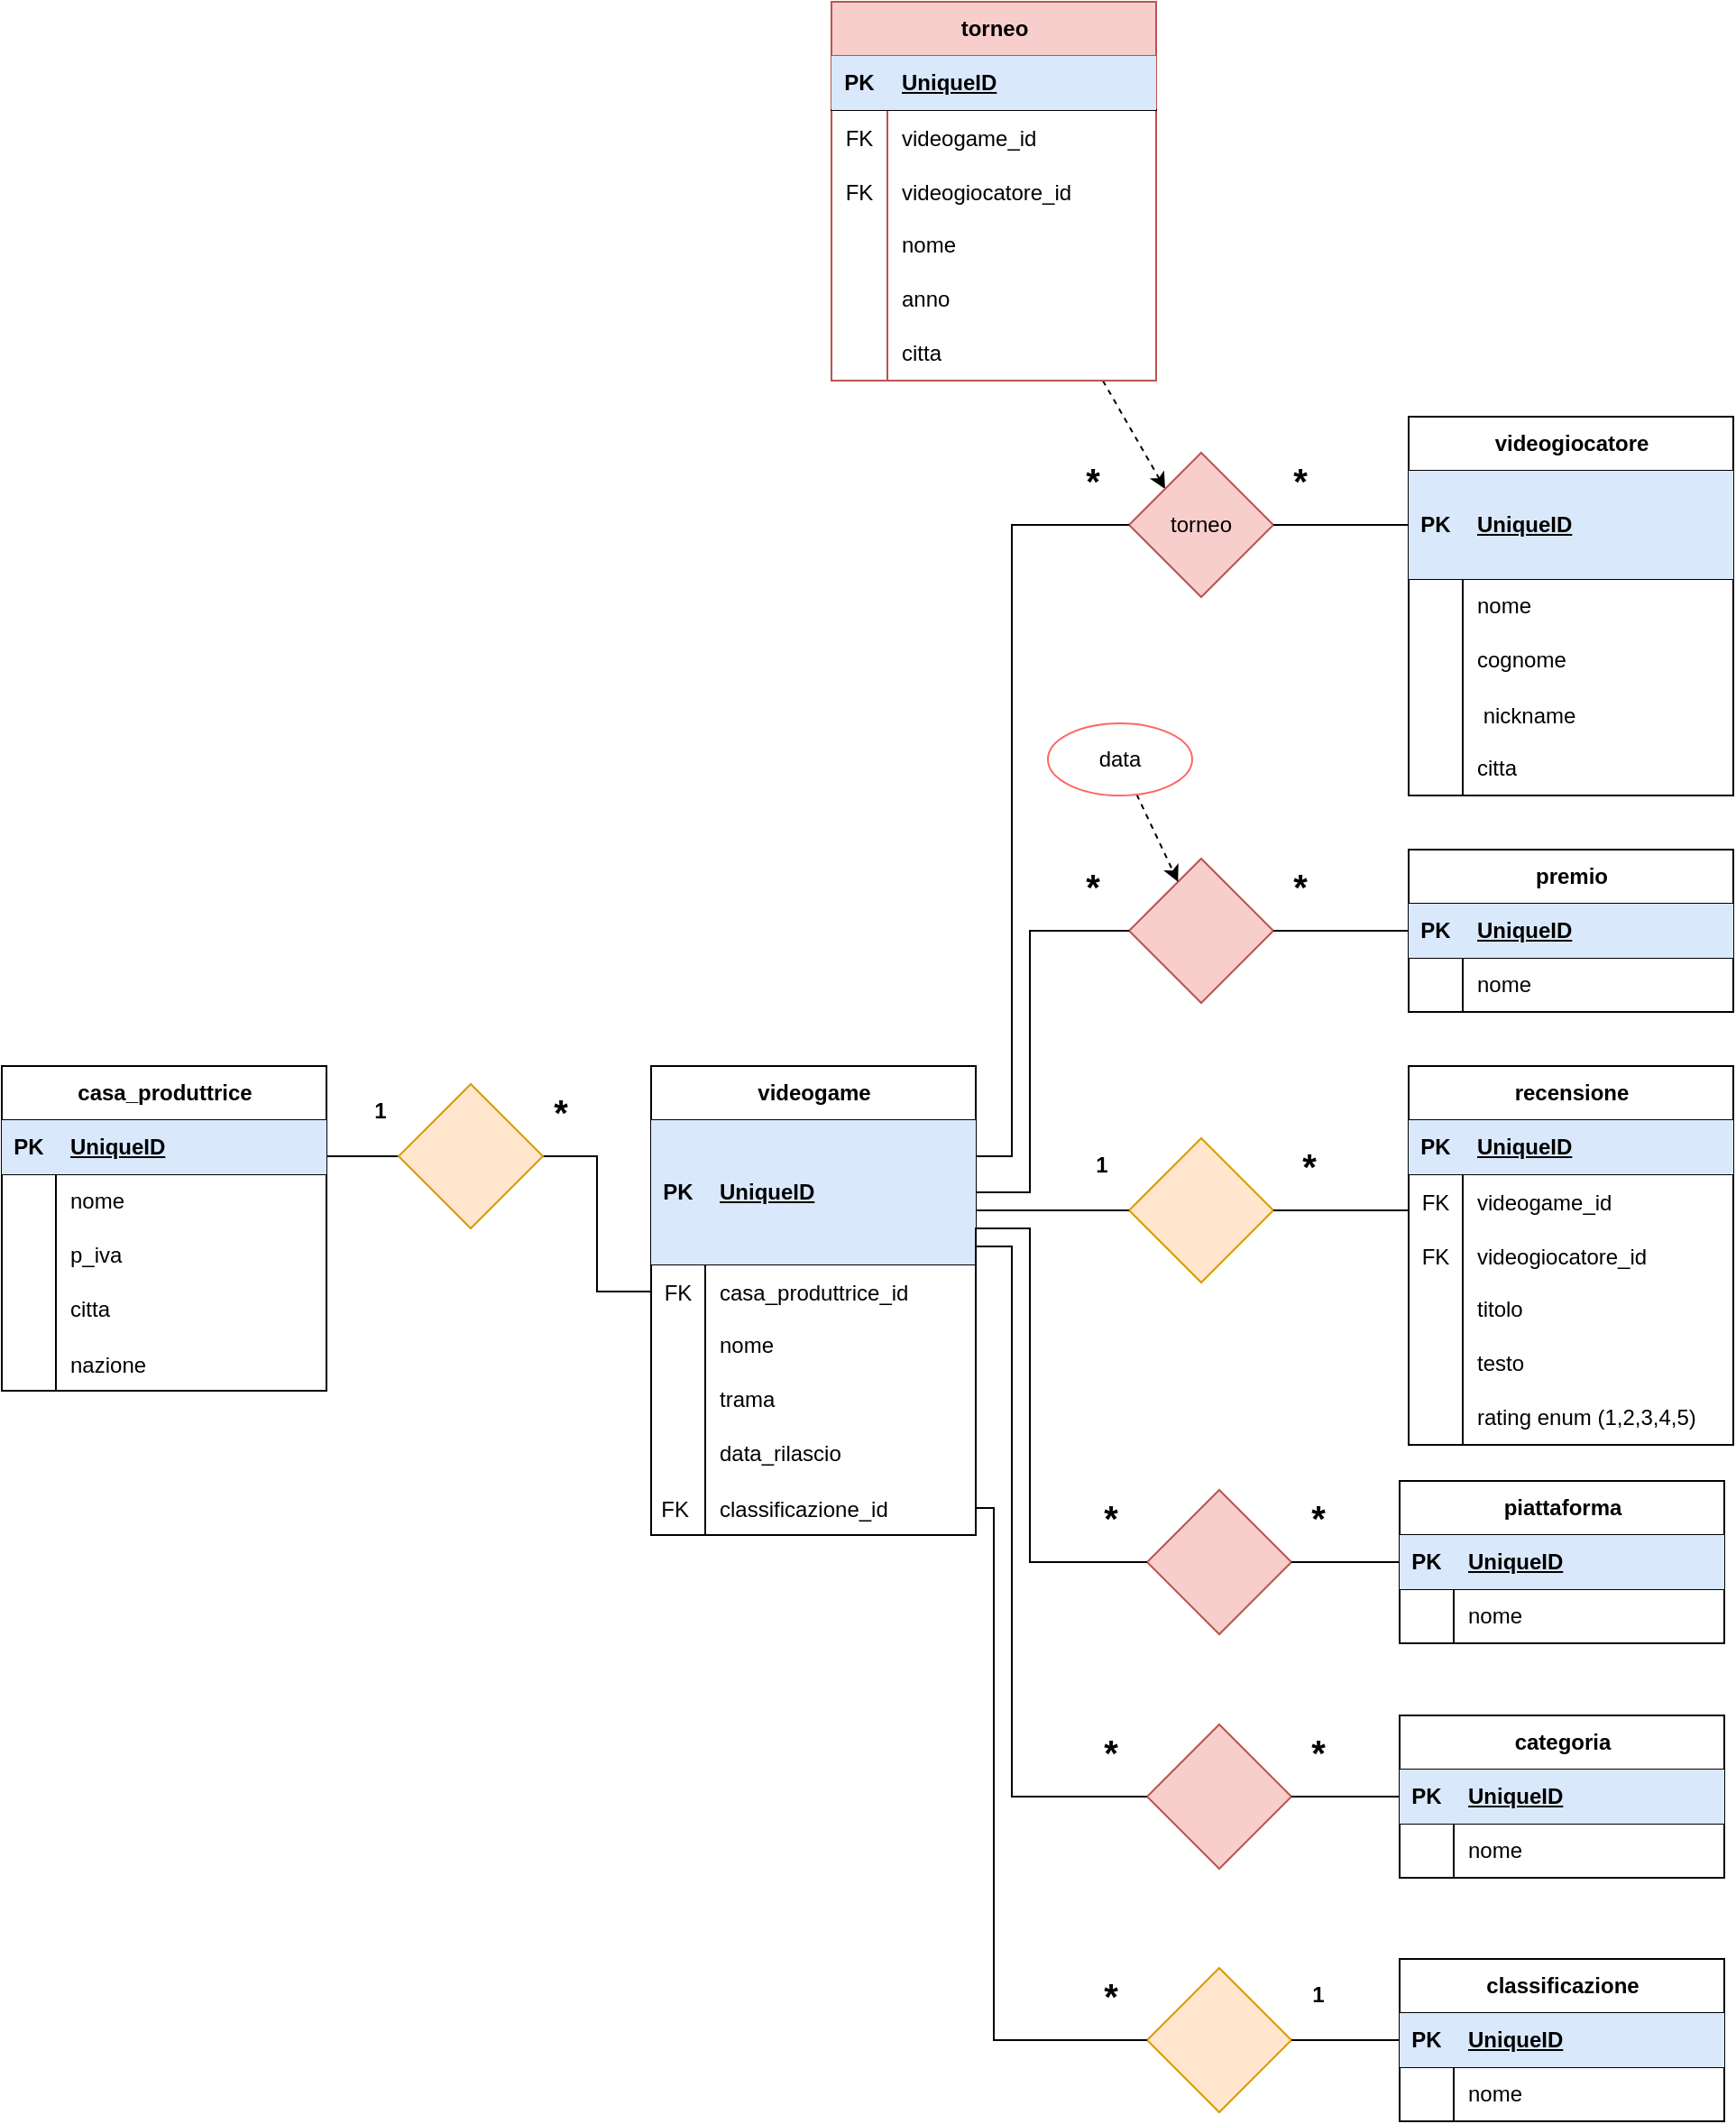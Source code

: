 <mxfile version="21.1.2" type="device">
  <diagram name="Pagina-1" id="aiSb93_kwM3MeFh42PIC">
    <mxGraphModel dx="2181" dy="1997" grid="1" gridSize="10" guides="1" tooltips="1" connect="1" arrows="1" fold="1" page="1" pageScale="1" pageWidth="827" pageHeight="1169" math="0" shadow="0">
      <root>
        <mxCell id="0" />
        <mxCell id="1" parent="0" />
        <mxCell id="s9Hij4yxhShY0hJmXUk5-1" value="videogame" style="shape=table;startSize=30;container=1;collapsible=1;childLayout=tableLayout;fixedRows=1;rowLines=0;fontStyle=1;align=center;resizeLast=1;html=1;" vertex="1" parent="1">
          <mxGeometry x="300" y="310" width="180" height="260" as="geometry" />
        </mxCell>
        <mxCell id="s9Hij4yxhShY0hJmXUk5-2" value="" style="shape=tableRow;horizontal=0;startSize=0;swimlaneHead=0;swimlaneBody=0;fillColor=none;collapsible=0;dropTarget=0;points=[[0,0.5],[1,0.5]];portConstraint=eastwest;top=0;left=0;right=0;bottom=1;" vertex="1" parent="s9Hij4yxhShY0hJmXUk5-1">
          <mxGeometry y="30" width="180" height="80" as="geometry" />
        </mxCell>
        <mxCell id="s9Hij4yxhShY0hJmXUk5-3" value="PK" style="shape=partialRectangle;connectable=0;fillColor=#dae8fc;top=0;left=0;bottom=0;right=0;fontStyle=1;overflow=hidden;whiteSpace=wrap;html=1;strokeColor=#6c8ebf;" vertex="1" parent="s9Hij4yxhShY0hJmXUk5-2">
          <mxGeometry width="30" height="80" as="geometry">
            <mxRectangle width="30" height="80" as="alternateBounds" />
          </mxGeometry>
        </mxCell>
        <mxCell id="s9Hij4yxhShY0hJmXUk5-4" value="UniqueID" style="shape=partialRectangle;connectable=0;fillColor=#dae8fc;top=0;left=0;bottom=0;right=0;align=left;spacingLeft=6;fontStyle=5;overflow=hidden;whiteSpace=wrap;html=1;strokeColor=#6c8ebf;" vertex="1" parent="s9Hij4yxhShY0hJmXUk5-2">
          <mxGeometry x="30" width="150" height="80" as="geometry">
            <mxRectangle width="150" height="80" as="alternateBounds" />
          </mxGeometry>
        </mxCell>
        <mxCell id="s9Hij4yxhShY0hJmXUk5-140" value="" style="shape=tableRow;horizontal=0;startSize=0;swimlaneHead=0;swimlaneBody=0;fillColor=none;collapsible=0;dropTarget=0;points=[[0,0.5],[1,0.5]];portConstraint=eastwest;top=0;left=0;right=0;bottom=0;" vertex="1" parent="s9Hij4yxhShY0hJmXUk5-1">
          <mxGeometry y="110" width="180" height="30" as="geometry" />
        </mxCell>
        <mxCell id="s9Hij4yxhShY0hJmXUk5-141" value="FK" style="shape=partialRectangle;connectable=0;fillColor=none;top=0;left=0;bottom=0;right=0;editable=1;overflow=hidden;" vertex="1" parent="s9Hij4yxhShY0hJmXUk5-140">
          <mxGeometry width="30" height="30" as="geometry">
            <mxRectangle width="30" height="30" as="alternateBounds" />
          </mxGeometry>
        </mxCell>
        <mxCell id="s9Hij4yxhShY0hJmXUk5-142" value="casa_produttrice_id" style="shape=partialRectangle;connectable=0;fillColor=none;top=0;left=0;bottom=0;right=0;align=left;spacingLeft=6;overflow=hidden;" vertex="1" parent="s9Hij4yxhShY0hJmXUk5-140">
          <mxGeometry x="30" width="150" height="30" as="geometry">
            <mxRectangle width="150" height="30" as="alternateBounds" />
          </mxGeometry>
        </mxCell>
        <mxCell id="s9Hij4yxhShY0hJmXUk5-5" value="" style="shape=tableRow;horizontal=0;startSize=0;swimlaneHead=0;swimlaneBody=0;fillColor=none;collapsible=0;dropTarget=0;points=[[0,0.5],[1,0.5]];portConstraint=eastwest;top=0;left=0;right=0;bottom=0;" vertex="1" parent="s9Hij4yxhShY0hJmXUk5-1">
          <mxGeometry y="140" width="180" height="30" as="geometry" />
        </mxCell>
        <mxCell id="s9Hij4yxhShY0hJmXUk5-6" value="" style="shape=partialRectangle;connectable=0;fillColor=none;top=0;left=0;bottom=0;right=0;editable=1;overflow=hidden;whiteSpace=wrap;html=1;" vertex="1" parent="s9Hij4yxhShY0hJmXUk5-5">
          <mxGeometry width="30" height="30" as="geometry">
            <mxRectangle width="30" height="30" as="alternateBounds" />
          </mxGeometry>
        </mxCell>
        <mxCell id="s9Hij4yxhShY0hJmXUk5-7" value="nome" style="shape=partialRectangle;connectable=0;fillColor=none;top=0;left=0;bottom=0;right=0;align=left;spacingLeft=6;overflow=hidden;whiteSpace=wrap;html=1;" vertex="1" parent="s9Hij4yxhShY0hJmXUk5-5">
          <mxGeometry x="30" width="150" height="30" as="geometry">
            <mxRectangle width="150" height="30" as="alternateBounds" />
          </mxGeometry>
        </mxCell>
        <mxCell id="s9Hij4yxhShY0hJmXUk5-8" value="" style="shape=tableRow;horizontal=0;startSize=0;swimlaneHead=0;swimlaneBody=0;fillColor=none;collapsible=0;dropTarget=0;points=[[0,0.5],[1,0.5]];portConstraint=eastwest;top=0;left=0;right=0;bottom=0;" vertex="1" parent="s9Hij4yxhShY0hJmXUk5-1">
          <mxGeometry y="170" width="180" height="30" as="geometry" />
        </mxCell>
        <mxCell id="s9Hij4yxhShY0hJmXUk5-9" value="" style="shape=partialRectangle;connectable=0;fillColor=none;top=0;left=0;bottom=0;right=0;editable=1;overflow=hidden;whiteSpace=wrap;html=1;" vertex="1" parent="s9Hij4yxhShY0hJmXUk5-8">
          <mxGeometry width="30" height="30" as="geometry">
            <mxRectangle width="30" height="30" as="alternateBounds" />
          </mxGeometry>
        </mxCell>
        <mxCell id="s9Hij4yxhShY0hJmXUk5-10" value="trama" style="shape=partialRectangle;connectable=0;fillColor=none;top=0;left=0;bottom=0;right=0;align=left;spacingLeft=6;overflow=hidden;whiteSpace=wrap;html=1;" vertex="1" parent="s9Hij4yxhShY0hJmXUk5-8">
          <mxGeometry x="30" width="150" height="30" as="geometry">
            <mxRectangle width="150" height="30" as="alternateBounds" />
          </mxGeometry>
        </mxCell>
        <mxCell id="s9Hij4yxhShY0hJmXUk5-11" value="" style="shape=tableRow;horizontal=0;startSize=0;swimlaneHead=0;swimlaneBody=0;fillColor=none;collapsible=0;dropTarget=0;points=[[0,0.5],[1,0.5]];portConstraint=eastwest;top=0;left=0;right=0;bottom=0;" vertex="1" parent="s9Hij4yxhShY0hJmXUk5-1">
          <mxGeometry y="200" width="180" height="30" as="geometry" />
        </mxCell>
        <mxCell id="s9Hij4yxhShY0hJmXUk5-12" value="" style="shape=partialRectangle;connectable=0;fillColor=none;top=0;left=0;bottom=0;right=0;editable=1;overflow=hidden;whiteSpace=wrap;html=1;" vertex="1" parent="s9Hij4yxhShY0hJmXUk5-11">
          <mxGeometry width="30" height="30" as="geometry">
            <mxRectangle width="30" height="30" as="alternateBounds" />
          </mxGeometry>
        </mxCell>
        <mxCell id="s9Hij4yxhShY0hJmXUk5-13" value="data_rilascio" style="shape=partialRectangle;connectable=0;fillColor=none;top=0;left=0;bottom=0;right=0;align=left;spacingLeft=6;overflow=hidden;whiteSpace=wrap;html=1;" vertex="1" parent="s9Hij4yxhShY0hJmXUk5-11">
          <mxGeometry x="30" width="150" height="30" as="geometry">
            <mxRectangle width="150" height="30" as="alternateBounds" />
          </mxGeometry>
        </mxCell>
        <mxCell id="s9Hij4yxhShY0hJmXUk5-180" value="" style="shape=tableRow;horizontal=0;startSize=0;swimlaneHead=0;swimlaneBody=0;fillColor=none;collapsible=0;dropTarget=0;points=[[0,0.5],[1,0.5]];portConstraint=eastwest;top=0;left=0;right=0;bottom=0;" vertex="1" parent="s9Hij4yxhShY0hJmXUk5-1">
          <mxGeometry y="230" width="180" height="30" as="geometry" />
        </mxCell>
        <mxCell id="s9Hij4yxhShY0hJmXUk5-181" value="FK " style="shape=partialRectangle;connectable=0;fillColor=none;top=0;left=0;bottom=0;right=0;editable=1;overflow=hidden;" vertex="1" parent="s9Hij4yxhShY0hJmXUk5-180">
          <mxGeometry width="30" height="30" as="geometry">
            <mxRectangle width="30" height="30" as="alternateBounds" />
          </mxGeometry>
        </mxCell>
        <mxCell id="s9Hij4yxhShY0hJmXUk5-182" value="classificazione_id" style="shape=partialRectangle;connectable=0;fillColor=none;top=0;left=0;bottom=0;right=0;align=left;spacingLeft=6;overflow=hidden;" vertex="1" parent="s9Hij4yxhShY0hJmXUk5-180">
          <mxGeometry x="30" width="150" height="30" as="geometry">
            <mxRectangle width="150" height="30" as="alternateBounds" />
          </mxGeometry>
        </mxCell>
        <mxCell id="s9Hij4yxhShY0hJmXUk5-17" value="casa_produttrice" style="shape=table;startSize=30;container=1;collapsible=1;childLayout=tableLayout;fixedRows=1;rowLines=0;fontStyle=1;align=center;resizeLast=1;html=1;" vertex="1" parent="1">
          <mxGeometry x="-60" y="310" width="180" height="180" as="geometry" />
        </mxCell>
        <mxCell id="s9Hij4yxhShY0hJmXUk5-18" value="" style="shape=tableRow;horizontal=0;startSize=0;swimlaneHead=0;swimlaneBody=0;fillColor=none;collapsible=0;dropTarget=0;points=[[0,0.5],[1,0.5]];portConstraint=eastwest;top=0;left=0;right=0;bottom=1;" vertex="1" parent="s9Hij4yxhShY0hJmXUk5-17">
          <mxGeometry y="30" width="180" height="30" as="geometry" />
        </mxCell>
        <mxCell id="s9Hij4yxhShY0hJmXUk5-19" value="PK" style="shape=partialRectangle;connectable=0;fillColor=#dae8fc;top=0;left=0;bottom=0;right=0;fontStyle=1;overflow=hidden;whiteSpace=wrap;html=1;strokeColor=#6c8ebf;" vertex="1" parent="s9Hij4yxhShY0hJmXUk5-18">
          <mxGeometry width="30" height="30" as="geometry">
            <mxRectangle width="30" height="30" as="alternateBounds" />
          </mxGeometry>
        </mxCell>
        <mxCell id="s9Hij4yxhShY0hJmXUk5-20" value="UniqueID" style="shape=partialRectangle;connectable=0;fillColor=#dae8fc;top=0;left=0;bottom=0;right=0;align=left;spacingLeft=6;fontStyle=5;overflow=hidden;whiteSpace=wrap;html=1;strokeColor=#6c8ebf;" vertex="1" parent="s9Hij4yxhShY0hJmXUk5-18">
          <mxGeometry x="30" width="150" height="30" as="geometry">
            <mxRectangle width="150" height="30" as="alternateBounds" />
          </mxGeometry>
        </mxCell>
        <mxCell id="s9Hij4yxhShY0hJmXUk5-21" value="" style="shape=tableRow;horizontal=0;startSize=0;swimlaneHead=0;swimlaneBody=0;fillColor=none;collapsible=0;dropTarget=0;points=[[0,0.5],[1,0.5]];portConstraint=eastwest;top=0;left=0;right=0;bottom=0;" vertex="1" parent="s9Hij4yxhShY0hJmXUk5-17">
          <mxGeometry y="60" width="180" height="30" as="geometry" />
        </mxCell>
        <mxCell id="s9Hij4yxhShY0hJmXUk5-22" value="" style="shape=partialRectangle;connectable=0;fillColor=none;top=0;left=0;bottom=0;right=0;editable=1;overflow=hidden;whiteSpace=wrap;html=1;" vertex="1" parent="s9Hij4yxhShY0hJmXUk5-21">
          <mxGeometry width="30" height="30" as="geometry">
            <mxRectangle width="30" height="30" as="alternateBounds" />
          </mxGeometry>
        </mxCell>
        <mxCell id="s9Hij4yxhShY0hJmXUk5-23" value="nome" style="shape=partialRectangle;connectable=0;fillColor=none;top=0;left=0;bottom=0;right=0;align=left;spacingLeft=6;overflow=hidden;whiteSpace=wrap;html=1;" vertex="1" parent="s9Hij4yxhShY0hJmXUk5-21">
          <mxGeometry x="30" width="150" height="30" as="geometry">
            <mxRectangle width="150" height="30" as="alternateBounds" />
          </mxGeometry>
        </mxCell>
        <mxCell id="s9Hij4yxhShY0hJmXUk5-24" value="" style="shape=tableRow;horizontal=0;startSize=0;swimlaneHead=0;swimlaneBody=0;fillColor=none;collapsible=0;dropTarget=0;points=[[0,0.5],[1,0.5]];portConstraint=eastwest;top=0;left=0;right=0;bottom=0;" vertex="1" parent="s9Hij4yxhShY0hJmXUk5-17">
          <mxGeometry y="90" width="180" height="30" as="geometry" />
        </mxCell>
        <mxCell id="s9Hij4yxhShY0hJmXUk5-25" value="" style="shape=partialRectangle;connectable=0;fillColor=none;top=0;left=0;bottom=0;right=0;editable=1;overflow=hidden;whiteSpace=wrap;html=1;" vertex="1" parent="s9Hij4yxhShY0hJmXUk5-24">
          <mxGeometry width="30" height="30" as="geometry">
            <mxRectangle width="30" height="30" as="alternateBounds" />
          </mxGeometry>
        </mxCell>
        <mxCell id="s9Hij4yxhShY0hJmXUk5-26" value="p_iva" style="shape=partialRectangle;connectable=0;fillColor=none;top=0;left=0;bottom=0;right=0;align=left;spacingLeft=6;overflow=hidden;whiteSpace=wrap;html=1;" vertex="1" parent="s9Hij4yxhShY0hJmXUk5-24">
          <mxGeometry x="30" width="150" height="30" as="geometry">
            <mxRectangle width="150" height="30" as="alternateBounds" />
          </mxGeometry>
        </mxCell>
        <mxCell id="s9Hij4yxhShY0hJmXUk5-27" value="" style="shape=tableRow;horizontal=0;startSize=0;swimlaneHead=0;swimlaneBody=0;fillColor=none;collapsible=0;dropTarget=0;points=[[0,0.5],[1,0.5]];portConstraint=eastwest;top=0;left=0;right=0;bottom=0;" vertex="1" parent="s9Hij4yxhShY0hJmXUk5-17">
          <mxGeometry y="120" width="180" height="30" as="geometry" />
        </mxCell>
        <mxCell id="s9Hij4yxhShY0hJmXUk5-28" value="" style="shape=partialRectangle;connectable=0;fillColor=none;top=0;left=0;bottom=0;right=0;editable=1;overflow=hidden;whiteSpace=wrap;html=1;" vertex="1" parent="s9Hij4yxhShY0hJmXUk5-27">
          <mxGeometry width="30" height="30" as="geometry">
            <mxRectangle width="30" height="30" as="alternateBounds" />
          </mxGeometry>
        </mxCell>
        <mxCell id="s9Hij4yxhShY0hJmXUk5-29" value="citta" style="shape=partialRectangle;connectable=0;fillColor=none;top=0;left=0;bottom=0;right=0;align=left;spacingLeft=6;overflow=hidden;whiteSpace=wrap;html=1;" vertex="1" parent="s9Hij4yxhShY0hJmXUk5-27">
          <mxGeometry x="30" width="150" height="30" as="geometry">
            <mxRectangle width="150" height="30" as="alternateBounds" />
          </mxGeometry>
        </mxCell>
        <mxCell id="s9Hij4yxhShY0hJmXUk5-30" value="" style="shape=tableRow;horizontal=0;startSize=0;swimlaneHead=0;swimlaneBody=0;fillColor=none;collapsible=0;dropTarget=0;points=[[0,0.5],[1,0.5]];portConstraint=eastwest;top=0;left=0;right=0;bottom=0;" vertex="1" parent="s9Hij4yxhShY0hJmXUk5-17">
          <mxGeometry y="150" width="180" height="30" as="geometry" />
        </mxCell>
        <mxCell id="s9Hij4yxhShY0hJmXUk5-31" value="" style="shape=partialRectangle;connectable=0;fillColor=none;top=0;left=0;bottom=0;right=0;editable=1;overflow=hidden;" vertex="1" parent="s9Hij4yxhShY0hJmXUk5-30">
          <mxGeometry width="30" height="30" as="geometry">
            <mxRectangle width="30" height="30" as="alternateBounds" />
          </mxGeometry>
        </mxCell>
        <mxCell id="s9Hij4yxhShY0hJmXUk5-32" value="nazione" style="shape=partialRectangle;connectable=0;fillColor=none;top=0;left=0;bottom=0;right=0;align=left;spacingLeft=6;overflow=hidden;" vertex="1" parent="s9Hij4yxhShY0hJmXUk5-30">
          <mxGeometry x="30" width="150" height="30" as="geometry">
            <mxRectangle width="150" height="30" as="alternateBounds" />
          </mxGeometry>
        </mxCell>
        <mxCell id="s9Hij4yxhShY0hJmXUk5-33" value="categoria" style="shape=table;startSize=30;container=1;collapsible=1;childLayout=tableLayout;fixedRows=1;rowLines=0;fontStyle=1;align=center;resizeLast=1;html=1;" vertex="1" parent="1">
          <mxGeometry x="715" y="670" width="180" height="90" as="geometry" />
        </mxCell>
        <mxCell id="s9Hij4yxhShY0hJmXUk5-34" value="" style="shape=tableRow;horizontal=0;startSize=0;swimlaneHead=0;swimlaneBody=0;fillColor=none;collapsible=0;dropTarget=0;points=[[0,0.5],[1,0.5]];portConstraint=eastwest;top=0;left=0;right=0;bottom=1;" vertex="1" parent="s9Hij4yxhShY0hJmXUk5-33">
          <mxGeometry y="30" width="180" height="30" as="geometry" />
        </mxCell>
        <mxCell id="s9Hij4yxhShY0hJmXUk5-35" value="PK" style="shape=partialRectangle;connectable=0;fillColor=#dae8fc;top=0;left=0;bottom=0;right=0;fontStyle=1;overflow=hidden;whiteSpace=wrap;html=1;strokeColor=#6c8ebf;" vertex="1" parent="s9Hij4yxhShY0hJmXUk5-34">
          <mxGeometry width="30" height="30" as="geometry">
            <mxRectangle width="30" height="30" as="alternateBounds" />
          </mxGeometry>
        </mxCell>
        <mxCell id="s9Hij4yxhShY0hJmXUk5-36" value="UniqueID" style="shape=partialRectangle;connectable=0;fillColor=#dae8fc;top=0;left=0;bottom=0;right=0;align=left;spacingLeft=6;fontStyle=5;overflow=hidden;whiteSpace=wrap;html=1;strokeColor=#6c8ebf;" vertex="1" parent="s9Hij4yxhShY0hJmXUk5-34">
          <mxGeometry x="30" width="150" height="30" as="geometry">
            <mxRectangle width="150" height="30" as="alternateBounds" />
          </mxGeometry>
        </mxCell>
        <mxCell id="s9Hij4yxhShY0hJmXUk5-37" value="" style="shape=tableRow;horizontal=0;startSize=0;swimlaneHead=0;swimlaneBody=0;fillColor=none;collapsible=0;dropTarget=0;points=[[0,0.5],[1,0.5]];portConstraint=eastwest;top=0;left=0;right=0;bottom=0;" vertex="1" parent="s9Hij4yxhShY0hJmXUk5-33">
          <mxGeometry y="60" width="180" height="30" as="geometry" />
        </mxCell>
        <mxCell id="s9Hij4yxhShY0hJmXUk5-38" value="" style="shape=partialRectangle;connectable=0;fillColor=none;top=0;left=0;bottom=0;right=0;editable=1;overflow=hidden;whiteSpace=wrap;html=1;" vertex="1" parent="s9Hij4yxhShY0hJmXUk5-37">
          <mxGeometry width="30" height="30" as="geometry">
            <mxRectangle width="30" height="30" as="alternateBounds" />
          </mxGeometry>
        </mxCell>
        <mxCell id="s9Hij4yxhShY0hJmXUk5-39" value="nome" style="shape=partialRectangle;connectable=0;fillColor=none;top=0;left=0;bottom=0;right=0;align=left;spacingLeft=6;overflow=hidden;whiteSpace=wrap;html=1;" vertex="1" parent="s9Hij4yxhShY0hJmXUk5-37">
          <mxGeometry x="30" width="150" height="30" as="geometry">
            <mxRectangle width="150" height="30" as="alternateBounds" />
          </mxGeometry>
        </mxCell>
        <mxCell id="s9Hij4yxhShY0hJmXUk5-49" value="piattaforma" style="shape=table;startSize=30;container=1;collapsible=1;childLayout=tableLayout;fixedRows=1;rowLines=0;fontStyle=1;align=center;resizeLast=1;html=1;" vertex="1" parent="1">
          <mxGeometry x="715" y="540" width="180" height="90" as="geometry" />
        </mxCell>
        <mxCell id="s9Hij4yxhShY0hJmXUk5-50" value="" style="shape=tableRow;horizontal=0;startSize=0;swimlaneHead=0;swimlaneBody=0;fillColor=none;collapsible=0;dropTarget=0;points=[[0,0.5],[1,0.5]];portConstraint=eastwest;top=0;left=0;right=0;bottom=1;" vertex="1" parent="s9Hij4yxhShY0hJmXUk5-49">
          <mxGeometry y="30" width="180" height="30" as="geometry" />
        </mxCell>
        <mxCell id="s9Hij4yxhShY0hJmXUk5-51" value="PK" style="shape=partialRectangle;connectable=0;fillColor=#dae8fc;top=0;left=0;bottom=0;right=0;fontStyle=1;overflow=hidden;whiteSpace=wrap;html=1;strokeColor=#6c8ebf;" vertex="1" parent="s9Hij4yxhShY0hJmXUk5-50">
          <mxGeometry width="30" height="30" as="geometry">
            <mxRectangle width="30" height="30" as="alternateBounds" />
          </mxGeometry>
        </mxCell>
        <mxCell id="s9Hij4yxhShY0hJmXUk5-52" value="UniqueID" style="shape=partialRectangle;connectable=0;fillColor=#dae8fc;top=0;left=0;bottom=0;right=0;align=left;spacingLeft=6;fontStyle=5;overflow=hidden;whiteSpace=wrap;html=1;strokeColor=#6c8ebf;" vertex="1" parent="s9Hij4yxhShY0hJmXUk5-50">
          <mxGeometry x="30" width="150" height="30" as="geometry">
            <mxRectangle width="150" height="30" as="alternateBounds" />
          </mxGeometry>
        </mxCell>
        <mxCell id="s9Hij4yxhShY0hJmXUk5-53" value="" style="shape=tableRow;horizontal=0;startSize=0;swimlaneHead=0;swimlaneBody=0;fillColor=none;collapsible=0;dropTarget=0;points=[[0,0.5],[1,0.5]];portConstraint=eastwest;top=0;left=0;right=0;bottom=0;" vertex="1" parent="s9Hij4yxhShY0hJmXUk5-49">
          <mxGeometry y="60" width="180" height="30" as="geometry" />
        </mxCell>
        <mxCell id="s9Hij4yxhShY0hJmXUk5-54" value="" style="shape=partialRectangle;connectable=0;fillColor=none;top=0;left=0;bottom=0;right=0;editable=1;overflow=hidden;whiteSpace=wrap;html=1;" vertex="1" parent="s9Hij4yxhShY0hJmXUk5-53">
          <mxGeometry width="30" height="30" as="geometry">
            <mxRectangle width="30" height="30" as="alternateBounds" />
          </mxGeometry>
        </mxCell>
        <mxCell id="s9Hij4yxhShY0hJmXUk5-55" value="nome" style="shape=partialRectangle;connectable=0;fillColor=none;top=0;left=0;bottom=0;right=0;align=left;spacingLeft=6;overflow=hidden;whiteSpace=wrap;html=1;" vertex="1" parent="s9Hij4yxhShY0hJmXUk5-53">
          <mxGeometry x="30" width="150" height="30" as="geometry">
            <mxRectangle width="150" height="30" as="alternateBounds" />
          </mxGeometry>
        </mxCell>
        <mxCell id="s9Hij4yxhShY0hJmXUk5-245" style="rounded=0;orthogonalLoop=1;jettySize=auto;html=1;entryX=0;entryY=0;entryDx=0;entryDy=0;dashed=1;" edge="1" parent="1" source="s9Hij4yxhShY0hJmXUk5-56" target="s9Hij4yxhShY0hJmXUk5-188">
          <mxGeometry relative="1" as="geometry" />
        </mxCell>
        <mxCell id="s9Hij4yxhShY0hJmXUk5-56" value="torneo" style="shape=table;startSize=30;container=1;collapsible=1;childLayout=tableLayout;fixedRows=1;rowLines=0;fontStyle=1;align=center;resizeLast=1;html=1;fillColor=#f8cecc;strokeColor=#b85450;" vertex="1" parent="1">
          <mxGeometry x="400" y="-280" width="180" height="210" as="geometry" />
        </mxCell>
        <mxCell id="s9Hij4yxhShY0hJmXUk5-57" value="" style="shape=tableRow;horizontal=0;startSize=0;swimlaneHead=0;swimlaneBody=0;fillColor=none;collapsible=0;dropTarget=0;points=[[0,0.5],[1,0.5]];portConstraint=eastwest;top=0;left=0;right=0;bottom=1;" vertex="1" parent="s9Hij4yxhShY0hJmXUk5-56">
          <mxGeometry y="30" width="180" height="30" as="geometry" />
        </mxCell>
        <mxCell id="s9Hij4yxhShY0hJmXUk5-58" value="PK" style="shape=partialRectangle;connectable=0;fillColor=#dae8fc;top=0;left=0;bottom=0;right=0;fontStyle=1;overflow=hidden;whiteSpace=wrap;html=1;strokeColor=#6c8ebf;" vertex="1" parent="s9Hij4yxhShY0hJmXUk5-57">
          <mxGeometry width="31" height="30" as="geometry">
            <mxRectangle width="31" height="30" as="alternateBounds" />
          </mxGeometry>
        </mxCell>
        <mxCell id="s9Hij4yxhShY0hJmXUk5-59" value="UniqueID" style="shape=partialRectangle;connectable=0;fillColor=#dae8fc;top=0;left=0;bottom=0;right=0;align=left;spacingLeft=6;fontStyle=5;overflow=hidden;whiteSpace=wrap;html=1;strokeColor=#6c8ebf;" vertex="1" parent="s9Hij4yxhShY0hJmXUk5-57">
          <mxGeometry x="31" width="149" height="30" as="geometry">
            <mxRectangle width="149" height="30" as="alternateBounds" />
          </mxGeometry>
        </mxCell>
        <mxCell id="s9Hij4yxhShY0hJmXUk5-193" value="" style="shape=tableRow;horizontal=0;startSize=0;swimlaneHead=0;swimlaneBody=0;fillColor=none;collapsible=0;dropTarget=0;points=[[0,0.5],[1,0.5]];portConstraint=eastwest;top=0;left=0;right=0;bottom=0;" vertex="1" parent="s9Hij4yxhShY0hJmXUk5-56">
          <mxGeometry y="60" width="180" height="30" as="geometry" />
        </mxCell>
        <mxCell id="s9Hij4yxhShY0hJmXUk5-194" value="FK" style="shape=partialRectangle;connectable=0;fillColor=none;top=0;left=0;bottom=0;right=0;editable=1;overflow=hidden;" vertex="1" parent="s9Hij4yxhShY0hJmXUk5-193">
          <mxGeometry width="31" height="30" as="geometry">
            <mxRectangle width="31" height="30" as="alternateBounds" />
          </mxGeometry>
        </mxCell>
        <mxCell id="s9Hij4yxhShY0hJmXUk5-195" value="videogame_id" style="shape=partialRectangle;connectable=0;fillColor=none;top=0;left=0;bottom=0;right=0;align=left;spacingLeft=6;overflow=hidden;" vertex="1" parent="s9Hij4yxhShY0hJmXUk5-193">
          <mxGeometry x="31" width="149" height="30" as="geometry">
            <mxRectangle width="149" height="30" as="alternateBounds" />
          </mxGeometry>
        </mxCell>
        <mxCell id="s9Hij4yxhShY0hJmXUk5-242" value="" style="shape=tableRow;horizontal=0;startSize=0;swimlaneHead=0;swimlaneBody=0;fillColor=none;collapsible=0;dropTarget=0;points=[[0,0.5],[1,0.5]];portConstraint=eastwest;top=0;left=0;right=0;bottom=0;" vertex="1" parent="s9Hij4yxhShY0hJmXUk5-56">
          <mxGeometry y="90" width="180" height="30" as="geometry" />
        </mxCell>
        <mxCell id="s9Hij4yxhShY0hJmXUk5-243" value="FK" style="shape=partialRectangle;connectable=0;fillColor=none;top=0;left=0;bottom=0;right=0;editable=1;overflow=hidden;" vertex="1" parent="s9Hij4yxhShY0hJmXUk5-242">
          <mxGeometry width="31" height="30" as="geometry">
            <mxRectangle width="31" height="30" as="alternateBounds" />
          </mxGeometry>
        </mxCell>
        <mxCell id="s9Hij4yxhShY0hJmXUk5-244" value="videogiocatore_id" style="shape=partialRectangle;connectable=0;fillColor=none;top=0;left=0;bottom=0;right=0;align=left;spacingLeft=6;overflow=hidden;" vertex="1" parent="s9Hij4yxhShY0hJmXUk5-242">
          <mxGeometry x="31" width="149" height="30" as="geometry">
            <mxRectangle width="149" height="30" as="alternateBounds" />
          </mxGeometry>
        </mxCell>
        <mxCell id="s9Hij4yxhShY0hJmXUk5-60" value="" style="shape=tableRow;horizontal=0;startSize=0;swimlaneHead=0;swimlaneBody=0;fillColor=none;collapsible=0;dropTarget=0;points=[[0,0.5],[1,0.5]];portConstraint=eastwest;top=0;left=0;right=0;bottom=0;" vertex="1" parent="s9Hij4yxhShY0hJmXUk5-56">
          <mxGeometry y="120" width="180" height="30" as="geometry" />
        </mxCell>
        <mxCell id="s9Hij4yxhShY0hJmXUk5-61" value="" style="shape=partialRectangle;connectable=0;fillColor=none;top=0;left=0;bottom=0;right=0;editable=1;overflow=hidden;whiteSpace=wrap;html=1;" vertex="1" parent="s9Hij4yxhShY0hJmXUk5-60">
          <mxGeometry width="31" height="30" as="geometry">
            <mxRectangle width="31" height="30" as="alternateBounds" />
          </mxGeometry>
        </mxCell>
        <mxCell id="s9Hij4yxhShY0hJmXUk5-62" value="nome" style="shape=partialRectangle;connectable=0;fillColor=none;top=0;left=0;bottom=0;right=0;align=left;spacingLeft=6;overflow=hidden;whiteSpace=wrap;html=1;" vertex="1" parent="s9Hij4yxhShY0hJmXUk5-60">
          <mxGeometry x="31" width="149" height="30" as="geometry">
            <mxRectangle width="149" height="30" as="alternateBounds" />
          </mxGeometry>
        </mxCell>
        <mxCell id="s9Hij4yxhShY0hJmXUk5-63" value="" style="shape=tableRow;horizontal=0;startSize=0;swimlaneHead=0;swimlaneBody=0;fillColor=none;collapsible=0;dropTarget=0;points=[[0,0.5],[1,0.5]];portConstraint=eastwest;top=0;left=0;right=0;bottom=0;" vertex="1" parent="s9Hij4yxhShY0hJmXUk5-56">
          <mxGeometry y="150" width="180" height="30" as="geometry" />
        </mxCell>
        <mxCell id="s9Hij4yxhShY0hJmXUk5-64" value="" style="shape=partialRectangle;connectable=0;fillColor=none;top=0;left=0;bottom=0;right=0;editable=1;overflow=hidden;whiteSpace=wrap;html=1;" vertex="1" parent="s9Hij4yxhShY0hJmXUk5-63">
          <mxGeometry width="31" height="30" as="geometry">
            <mxRectangle width="31" height="30" as="alternateBounds" />
          </mxGeometry>
        </mxCell>
        <mxCell id="s9Hij4yxhShY0hJmXUk5-65" value="anno" style="shape=partialRectangle;connectable=0;fillColor=none;top=0;left=0;bottom=0;right=0;align=left;spacingLeft=6;overflow=hidden;whiteSpace=wrap;html=1;" vertex="1" parent="s9Hij4yxhShY0hJmXUk5-63">
          <mxGeometry x="31" width="149" height="30" as="geometry">
            <mxRectangle width="149" height="30" as="alternateBounds" />
          </mxGeometry>
        </mxCell>
        <mxCell id="s9Hij4yxhShY0hJmXUk5-66" value="" style="shape=tableRow;horizontal=0;startSize=0;swimlaneHead=0;swimlaneBody=0;fillColor=none;collapsible=0;dropTarget=0;points=[[0,0.5],[1,0.5]];portConstraint=eastwest;top=0;left=0;right=0;bottom=0;" vertex="1" parent="s9Hij4yxhShY0hJmXUk5-56">
          <mxGeometry y="180" width="180" height="30" as="geometry" />
        </mxCell>
        <mxCell id="s9Hij4yxhShY0hJmXUk5-67" value="" style="shape=partialRectangle;connectable=0;fillColor=none;top=0;left=0;bottom=0;right=0;editable=1;overflow=hidden;whiteSpace=wrap;html=1;" vertex="1" parent="s9Hij4yxhShY0hJmXUk5-66">
          <mxGeometry width="31" height="30" as="geometry">
            <mxRectangle width="31" height="30" as="alternateBounds" />
          </mxGeometry>
        </mxCell>
        <mxCell id="s9Hij4yxhShY0hJmXUk5-68" value="citta" style="shape=partialRectangle;connectable=0;fillColor=none;top=0;left=0;bottom=0;right=0;align=left;spacingLeft=6;overflow=hidden;whiteSpace=wrap;html=1;" vertex="1" parent="s9Hij4yxhShY0hJmXUk5-66">
          <mxGeometry x="31" width="149" height="30" as="geometry">
            <mxRectangle width="149" height="30" as="alternateBounds" />
          </mxGeometry>
        </mxCell>
        <mxCell id="s9Hij4yxhShY0hJmXUk5-72" value="videogiocatore" style="shape=table;startSize=30;container=1;collapsible=1;childLayout=tableLayout;fixedRows=1;rowLines=0;fontStyle=1;align=center;resizeLast=1;html=1;" vertex="1" parent="1">
          <mxGeometry x="720" y="-50" width="180" height="210" as="geometry" />
        </mxCell>
        <mxCell id="s9Hij4yxhShY0hJmXUk5-73" value="" style="shape=tableRow;horizontal=0;startSize=0;swimlaneHead=0;swimlaneBody=0;fillColor=none;collapsible=0;dropTarget=0;points=[[0,0.5],[1,0.5]];portConstraint=eastwest;top=0;left=0;right=0;bottom=1;" vertex="1" parent="s9Hij4yxhShY0hJmXUk5-72">
          <mxGeometry y="30" width="180" height="60" as="geometry" />
        </mxCell>
        <mxCell id="s9Hij4yxhShY0hJmXUk5-74" value="PK" style="shape=partialRectangle;connectable=0;fillColor=#dae8fc;top=0;left=0;bottom=0;right=0;fontStyle=1;overflow=hidden;whiteSpace=wrap;html=1;strokeColor=#6c8ebf;" vertex="1" parent="s9Hij4yxhShY0hJmXUk5-73">
          <mxGeometry width="30" height="60" as="geometry">
            <mxRectangle width="30" height="60" as="alternateBounds" />
          </mxGeometry>
        </mxCell>
        <mxCell id="s9Hij4yxhShY0hJmXUk5-75" value="UniqueID" style="shape=partialRectangle;connectable=0;fillColor=#dae8fc;top=0;left=0;bottom=0;right=0;align=left;spacingLeft=6;fontStyle=5;overflow=hidden;whiteSpace=wrap;html=1;strokeColor=#6c8ebf;" vertex="1" parent="s9Hij4yxhShY0hJmXUk5-73">
          <mxGeometry x="30" width="150" height="60" as="geometry">
            <mxRectangle width="150" height="60" as="alternateBounds" />
          </mxGeometry>
        </mxCell>
        <mxCell id="s9Hij4yxhShY0hJmXUk5-76" value="" style="shape=tableRow;horizontal=0;startSize=0;swimlaneHead=0;swimlaneBody=0;fillColor=none;collapsible=0;dropTarget=0;points=[[0,0.5],[1,0.5]];portConstraint=eastwest;top=0;left=0;right=0;bottom=0;" vertex="1" parent="s9Hij4yxhShY0hJmXUk5-72">
          <mxGeometry y="90" width="180" height="30" as="geometry" />
        </mxCell>
        <mxCell id="s9Hij4yxhShY0hJmXUk5-77" value="" style="shape=partialRectangle;connectable=0;fillColor=none;top=0;left=0;bottom=0;right=0;editable=1;overflow=hidden;whiteSpace=wrap;html=1;" vertex="1" parent="s9Hij4yxhShY0hJmXUk5-76">
          <mxGeometry width="30" height="30" as="geometry">
            <mxRectangle width="30" height="30" as="alternateBounds" />
          </mxGeometry>
        </mxCell>
        <mxCell id="s9Hij4yxhShY0hJmXUk5-78" value="nome" style="shape=partialRectangle;connectable=0;fillColor=none;top=0;left=0;bottom=0;right=0;align=left;spacingLeft=6;overflow=hidden;whiteSpace=wrap;html=1;" vertex="1" parent="s9Hij4yxhShY0hJmXUk5-76">
          <mxGeometry x="30" width="150" height="30" as="geometry">
            <mxRectangle width="150" height="30" as="alternateBounds" />
          </mxGeometry>
        </mxCell>
        <mxCell id="s9Hij4yxhShY0hJmXUk5-79" value="" style="shape=tableRow;horizontal=0;startSize=0;swimlaneHead=0;swimlaneBody=0;fillColor=none;collapsible=0;dropTarget=0;points=[[0,0.5],[1,0.5]];portConstraint=eastwest;top=0;left=0;right=0;bottom=0;" vertex="1" parent="s9Hij4yxhShY0hJmXUk5-72">
          <mxGeometry y="120" width="180" height="30" as="geometry" />
        </mxCell>
        <mxCell id="s9Hij4yxhShY0hJmXUk5-80" value="" style="shape=partialRectangle;connectable=0;fillColor=none;top=0;left=0;bottom=0;right=0;editable=1;overflow=hidden;whiteSpace=wrap;html=1;" vertex="1" parent="s9Hij4yxhShY0hJmXUk5-79">
          <mxGeometry width="30" height="30" as="geometry">
            <mxRectangle width="30" height="30" as="alternateBounds" />
          </mxGeometry>
        </mxCell>
        <mxCell id="s9Hij4yxhShY0hJmXUk5-81" value="cognome" style="shape=partialRectangle;connectable=0;fillColor=none;top=0;left=0;bottom=0;right=0;align=left;spacingLeft=6;overflow=hidden;whiteSpace=wrap;html=1;" vertex="1" parent="s9Hij4yxhShY0hJmXUk5-79">
          <mxGeometry x="30" width="150" height="30" as="geometry">
            <mxRectangle width="150" height="30" as="alternateBounds" />
          </mxGeometry>
        </mxCell>
        <mxCell id="s9Hij4yxhShY0hJmXUk5-85" value="" style="shape=tableRow;horizontal=0;startSize=0;swimlaneHead=0;swimlaneBody=0;fillColor=none;collapsible=0;dropTarget=0;points=[[0,0.5],[1,0.5]];portConstraint=eastwest;top=0;left=0;right=0;bottom=0;" vertex="1" parent="s9Hij4yxhShY0hJmXUk5-72">
          <mxGeometry y="150" width="180" height="30" as="geometry" />
        </mxCell>
        <mxCell id="s9Hij4yxhShY0hJmXUk5-86" value="" style="shape=partialRectangle;connectable=0;fillColor=none;top=0;left=0;bottom=0;right=0;editable=1;overflow=hidden;" vertex="1" parent="s9Hij4yxhShY0hJmXUk5-85">
          <mxGeometry width="30" height="30" as="geometry">
            <mxRectangle width="30" height="30" as="alternateBounds" />
          </mxGeometry>
        </mxCell>
        <mxCell id="s9Hij4yxhShY0hJmXUk5-87" value=" nickname" style="shape=partialRectangle;connectable=0;fillColor=none;top=0;left=0;bottom=0;right=0;align=left;spacingLeft=6;overflow=hidden;" vertex="1" parent="s9Hij4yxhShY0hJmXUk5-85">
          <mxGeometry x="30" width="150" height="30" as="geometry">
            <mxRectangle width="150" height="30" as="alternateBounds" />
          </mxGeometry>
        </mxCell>
        <mxCell id="s9Hij4yxhShY0hJmXUk5-82" value="" style="shape=tableRow;horizontal=0;startSize=0;swimlaneHead=0;swimlaneBody=0;fillColor=none;collapsible=0;dropTarget=0;points=[[0,0.5],[1,0.5]];portConstraint=eastwest;top=0;left=0;right=0;bottom=0;" vertex="1" parent="s9Hij4yxhShY0hJmXUk5-72">
          <mxGeometry y="180" width="180" height="30" as="geometry" />
        </mxCell>
        <mxCell id="s9Hij4yxhShY0hJmXUk5-83" value="" style="shape=partialRectangle;connectable=0;fillColor=none;top=0;left=0;bottom=0;right=0;editable=1;overflow=hidden;whiteSpace=wrap;html=1;" vertex="1" parent="s9Hij4yxhShY0hJmXUk5-82">
          <mxGeometry width="30" height="30" as="geometry">
            <mxRectangle width="30" height="30" as="alternateBounds" />
          </mxGeometry>
        </mxCell>
        <mxCell id="s9Hij4yxhShY0hJmXUk5-84" value="citta" style="shape=partialRectangle;connectable=0;fillColor=none;top=0;left=0;bottom=0;right=0;align=left;spacingLeft=6;overflow=hidden;whiteSpace=wrap;html=1;" vertex="1" parent="s9Hij4yxhShY0hJmXUk5-82">
          <mxGeometry x="30" width="150" height="30" as="geometry">
            <mxRectangle width="150" height="30" as="alternateBounds" />
          </mxGeometry>
        </mxCell>
        <mxCell id="s9Hij4yxhShY0hJmXUk5-101" value="recensione" style="shape=table;startSize=30;container=1;collapsible=1;childLayout=tableLayout;fixedRows=1;rowLines=0;fontStyle=1;align=center;resizeLast=1;html=1;" vertex="1" parent="1">
          <mxGeometry x="720" y="310" width="180" height="210" as="geometry" />
        </mxCell>
        <mxCell id="s9Hij4yxhShY0hJmXUk5-102" value="" style="shape=tableRow;horizontal=0;startSize=0;swimlaneHead=0;swimlaneBody=0;fillColor=none;collapsible=0;dropTarget=0;points=[[0,0.5],[1,0.5]];portConstraint=eastwest;top=0;left=0;right=0;bottom=1;" vertex="1" parent="s9Hij4yxhShY0hJmXUk5-101">
          <mxGeometry y="30" width="180" height="30" as="geometry" />
        </mxCell>
        <mxCell id="s9Hij4yxhShY0hJmXUk5-103" value="PK" style="shape=partialRectangle;connectable=0;fillColor=#dae8fc;top=0;left=0;bottom=0;right=0;fontStyle=1;overflow=hidden;whiteSpace=wrap;html=1;strokeColor=#6c8ebf;" vertex="1" parent="s9Hij4yxhShY0hJmXUk5-102">
          <mxGeometry width="30" height="30" as="geometry">
            <mxRectangle width="30" height="30" as="alternateBounds" />
          </mxGeometry>
        </mxCell>
        <mxCell id="s9Hij4yxhShY0hJmXUk5-104" value="UniqueID" style="shape=partialRectangle;connectable=0;fillColor=#dae8fc;top=0;left=0;bottom=0;right=0;align=left;spacingLeft=6;fontStyle=5;overflow=hidden;whiteSpace=wrap;html=1;strokeColor=#6c8ebf;" vertex="1" parent="s9Hij4yxhShY0hJmXUk5-102">
          <mxGeometry x="30" width="150" height="30" as="geometry">
            <mxRectangle width="150" height="30" as="alternateBounds" />
          </mxGeometry>
        </mxCell>
        <mxCell id="s9Hij4yxhShY0hJmXUk5-203" value="" style="shape=tableRow;horizontal=0;startSize=0;swimlaneHead=0;swimlaneBody=0;fillColor=none;collapsible=0;dropTarget=0;points=[[0,0.5],[1,0.5]];portConstraint=eastwest;top=0;left=0;right=0;bottom=0;" vertex="1" parent="s9Hij4yxhShY0hJmXUk5-101">
          <mxGeometry y="60" width="180" height="30" as="geometry" />
        </mxCell>
        <mxCell id="s9Hij4yxhShY0hJmXUk5-204" value="FK" style="shape=partialRectangle;connectable=0;fillColor=none;top=0;left=0;bottom=0;right=0;editable=1;overflow=hidden;" vertex="1" parent="s9Hij4yxhShY0hJmXUk5-203">
          <mxGeometry width="30" height="30" as="geometry">
            <mxRectangle width="30" height="30" as="alternateBounds" />
          </mxGeometry>
        </mxCell>
        <mxCell id="s9Hij4yxhShY0hJmXUk5-205" value="videogame_id" style="shape=partialRectangle;connectable=0;fillColor=none;top=0;left=0;bottom=0;right=0;align=left;spacingLeft=6;overflow=hidden;" vertex="1" parent="s9Hij4yxhShY0hJmXUk5-203">
          <mxGeometry x="30" width="150" height="30" as="geometry">
            <mxRectangle width="150" height="30" as="alternateBounds" />
          </mxGeometry>
        </mxCell>
        <mxCell id="s9Hij4yxhShY0hJmXUk5-206" value="" style="shape=tableRow;horizontal=0;startSize=0;swimlaneHead=0;swimlaneBody=0;fillColor=none;collapsible=0;dropTarget=0;points=[[0,0.5],[1,0.5]];portConstraint=eastwest;top=0;left=0;right=0;bottom=0;" vertex="1" parent="s9Hij4yxhShY0hJmXUk5-101">
          <mxGeometry y="90" width="180" height="30" as="geometry" />
        </mxCell>
        <mxCell id="s9Hij4yxhShY0hJmXUk5-207" value="FK" style="shape=partialRectangle;connectable=0;fillColor=none;top=0;left=0;bottom=0;right=0;editable=1;overflow=hidden;" vertex="1" parent="s9Hij4yxhShY0hJmXUk5-206">
          <mxGeometry width="30" height="30" as="geometry">
            <mxRectangle width="30" height="30" as="alternateBounds" />
          </mxGeometry>
        </mxCell>
        <mxCell id="s9Hij4yxhShY0hJmXUk5-208" value="videogiocatore_id" style="shape=partialRectangle;connectable=0;fillColor=none;top=0;left=0;bottom=0;right=0;align=left;spacingLeft=6;overflow=hidden;" vertex="1" parent="s9Hij4yxhShY0hJmXUk5-206">
          <mxGeometry x="30" width="150" height="30" as="geometry">
            <mxRectangle width="150" height="30" as="alternateBounds" />
          </mxGeometry>
        </mxCell>
        <mxCell id="s9Hij4yxhShY0hJmXUk5-105" value="" style="shape=tableRow;horizontal=0;startSize=0;swimlaneHead=0;swimlaneBody=0;fillColor=none;collapsible=0;dropTarget=0;points=[[0,0.5],[1,0.5]];portConstraint=eastwest;top=0;left=0;right=0;bottom=0;" vertex="1" parent="s9Hij4yxhShY0hJmXUk5-101">
          <mxGeometry y="120" width="180" height="30" as="geometry" />
        </mxCell>
        <mxCell id="s9Hij4yxhShY0hJmXUk5-106" value="" style="shape=partialRectangle;connectable=0;fillColor=none;top=0;left=0;bottom=0;right=0;editable=1;overflow=hidden;whiteSpace=wrap;html=1;" vertex="1" parent="s9Hij4yxhShY0hJmXUk5-105">
          <mxGeometry width="30" height="30" as="geometry">
            <mxRectangle width="30" height="30" as="alternateBounds" />
          </mxGeometry>
        </mxCell>
        <mxCell id="s9Hij4yxhShY0hJmXUk5-107" value="titolo" style="shape=partialRectangle;connectable=0;fillColor=none;top=0;left=0;bottom=0;right=0;align=left;spacingLeft=6;overflow=hidden;whiteSpace=wrap;html=1;" vertex="1" parent="s9Hij4yxhShY0hJmXUk5-105">
          <mxGeometry x="30" width="150" height="30" as="geometry">
            <mxRectangle width="150" height="30" as="alternateBounds" />
          </mxGeometry>
        </mxCell>
        <mxCell id="s9Hij4yxhShY0hJmXUk5-108" value="" style="shape=tableRow;horizontal=0;startSize=0;swimlaneHead=0;swimlaneBody=0;fillColor=none;collapsible=0;dropTarget=0;points=[[0,0.5],[1,0.5]];portConstraint=eastwest;top=0;left=0;right=0;bottom=0;" vertex="1" parent="s9Hij4yxhShY0hJmXUk5-101">
          <mxGeometry y="150" width="180" height="30" as="geometry" />
        </mxCell>
        <mxCell id="s9Hij4yxhShY0hJmXUk5-109" value="" style="shape=partialRectangle;connectable=0;fillColor=none;top=0;left=0;bottom=0;right=0;editable=1;overflow=hidden;whiteSpace=wrap;html=1;" vertex="1" parent="s9Hij4yxhShY0hJmXUk5-108">
          <mxGeometry width="30" height="30" as="geometry">
            <mxRectangle width="30" height="30" as="alternateBounds" />
          </mxGeometry>
        </mxCell>
        <mxCell id="s9Hij4yxhShY0hJmXUk5-110" value="testo" style="shape=partialRectangle;connectable=0;fillColor=none;top=0;left=0;bottom=0;right=0;align=left;spacingLeft=6;overflow=hidden;whiteSpace=wrap;html=1;" vertex="1" parent="s9Hij4yxhShY0hJmXUk5-108">
          <mxGeometry x="30" width="150" height="30" as="geometry">
            <mxRectangle width="150" height="30" as="alternateBounds" />
          </mxGeometry>
        </mxCell>
        <mxCell id="s9Hij4yxhShY0hJmXUk5-111" value="" style="shape=tableRow;horizontal=0;startSize=0;swimlaneHead=0;swimlaneBody=0;fillColor=none;collapsible=0;dropTarget=0;points=[[0,0.5],[1,0.5]];portConstraint=eastwest;top=0;left=0;right=0;bottom=0;" vertex="1" parent="s9Hij4yxhShY0hJmXUk5-101">
          <mxGeometry y="180" width="180" height="30" as="geometry" />
        </mxCell>
        <mxCell id="s9Hij4yxhShY0hJmXUk5-112" value="" style="shape=partialRectangle;connectable=0;fillColor=none;top=0;left=0;bottom=0;right=0;editable=1;overflow=hidden;whiteSpace=wrap;html=1;" vertex="1" parent="s9Hij4yxhShY0hJmXUk5-111">
          <mxGeometry width="30" height="30" as="geometry">
            <mxRectangle width="30" height="30" as="alternateBounds" />
          </mxGeometry>
        </mxCell>
        <mxCell id="s9Hij4yxhShY0hJmXUk5-113" value="rating enum (1,2,3,4,5)" style="shape=partialRectangle;connectable=0;fillColor=none;top=0;left=0;bottom=0;right=0;align=left;spacingLeft=6;overflow=hidden;whiteSpace=wrap;html=1;" vertex="1" parent="s9Hij4yxhShY0hJmXUk5-111">
          <mxGeometry x="30" width="150" height="30" as="geometry">
            <mxRectangle width="150" height="30" as="alternateBounds" />
          </mxGeometry>
        </mxCell>
        <mxCell id="s9Hij4yxhShY0hJmXUk5-114" value="premio" style="shape=table;startSize=30;container=1;collapsible=1;childLayout=tableLayout;fixedRows=1;rowLines=0;fontStyle=1;align=center;resizeLast=1;html=1;" vertex="1" parent="1">
          <mxGeometry x="720" y="190" width="180" height="90" as="geometry" />
        </mxCell>
        <mxCell id="s9Hij4yxhShY0hJmXUk5-115" value="" style="shape=tableRow;horizontal=0;startSize=0;swimlaneHead=0;swimlaneBody=0;fillColor=none;collapsible=0;dropTarget=0;points=[[0,0.5],[1,0.5]];portConstraint=eastwest;top=0;left=0;right=0;bottom=1;" vertex="1" parent="s9Hij4yxhShY0hJmXUk5-114">
          <mxGeometry y="30" width="180" height="30" as="geometry" />
        </mxCell>
        <mxCell id="s9Hij4yxhShY0hJmXUk5-116" value="PK" style="shape=partialRectangle;connectable=0;fillColor=#dae8fc;top=0;left=0;bottom=0;right=0;fontStyle=1;overflow=hidden;whiteSpace=wrap;html=1;strokeColor=#6c8ebf;" vertex="1" parent="s9Hij4yxhShY0hJmXUk5-115">
          <mxGeometry width="30" height="30" as="geometry">
            <mxRectangle width="30" height="30" as="alternateBounds" />
          </mxGeometry>
        </mxCell>
        <mxCell id="s9Hij4yxhShY0hJmXUk5-117" value="UniqueID" style="shape=partialRectangle;connectable=0;fillColor=#dae8fc;top=0;left=0;bottom=0;right=0;align=left;spacingLeft=6;fontStyle=5;overflow=hidden;whiteSpace=wrap;html=1;strokeColor=#6c8ebf;" vertex="1" parent="s9Hij4yxhShY0hJmXUk5-115">
          <mxGeometry x="30" width="150" height="30" as="geometry">
            <mxRectangle width="150" height="30" as="alternateBounds" />
          </mxGeometry>
        </mxCell>
        <mxCell id="s9Hij4yxhShY0hJmXUk5-118" value="" style="shape=tableRow;horizontal=0;startSize=0;swimlaneHead=0;swimlaneBody=0;fillColor=none;collapsible=0;dropTarget=0;points=[[0,0.5],[1,0.5]];portConstraint=eastwest;top=0;left=0;right=0;bottom=0;" vertex="1" parent="s9Hij4yxhShY0hJmXUk5-114">
          <mxGeometry y="60" width="180" height="30" as="geometry" />
        </mxCell>
        <mxCell id="s9Hij4yxhShY0hJmXUk5-119" value="" style="shape=partialRectangle;connectable=0;fillColor=none;top=0;left=0;bottom=0;right=0;editable=1;overflow=hidden;whiteSpace=wrap;html=1;" vertex="1" parent="s9Hij4yxhShY0hJmXUk5-118">
          <mxGeometry width="30" height="30" as="geometry">
            <mxRectangle width="30" height="30" as="alternateBounds" />
          </mxGeometry>
        </mxCell>
        <mxCell id="s9Hij4yxhShY0hJmXUk5-120" value="nome" style="shape=partialRectangle;connectable=0;fillColor=none;top=0;left=0;bottom=0;right=0;align=left;spacingLeft=6;overflow=hidden;whiteSpace=wrap;html=1;" vertex="1" parent="s9Hij4yxhShY0hJmXUk5-118">
          <mxGeometry x="30" width="150" height="30" as="geometry">
            <mxRectangle width="150" height="30" as="alternateBounds" />
          </mxGeometry>
        </mxCell>
        <mxCell id="s9Hij4yxhShY0hJmXUk5-127" style="edgeStyle=orthogonalEdgeStyle;rounded=0;orthogonalLoop=1;jettySize=auto;html=1;endArrow=none;endFill=0;exitX=1;exitY=0.667;exitDx=0;exitDy=0;exitPerimeter=0;" edge="1" parent="1" source="s9Hij4yxhShY0hJmXUk5-18" target="s9Hij4yxhShY0hJmXUk5-128">
          <mxGeometry relative="1" as="geometry" />
        </mxCell>
        <mxCell id="s9Hij4yxhShY0hJmXUk5-129" style="edgeStyle=orthogonalEdgeStyle;rounded=0;orthogonalLoop=1;jettySize=auto;html=1;endArrow=none;endFill=0;exitX=1;exitY=0.5;exitDx=0;exitDy=0;entryX=0;entryY=0.5;entryDx=0;entryDy=0;" edge="1" parent="1" source="s9Hij4yxhShY0hJmXUk5-128">
          <mxGeometry relative="1" as="geometry">
            <mxPoint x="300" y="435" as="targetPoint" />
            <Array as="points">
              <mxPoint x="270" y="360" />
              <mxPoint x="270" y="435" />
            </Array>
          </mxGeometry>
        </mxCell>
        <mxCell id="s9Hij4yxhShY0hJmXUk5-132" value="" style="group" vertex="1" connectable="0" parent="1">
          <mxGeometry x="120" y="320" width="160" height="80" as="geometry" />
        </mxCell>
        <mxCell id="s9Hij4yxhShY0hJmXUk5-128" value="" style="rhombus;whiteSpace=wrap;html=1;fillColor=#ffe6cc;strokeColor=#d79b00;" vertex="1" parent="s9Hij4yxhShY0hJmXUk5-132">
          <mxGeometry x="40" width="80" height="80" as="geometry" />
        </mxCell>
        <mxCell id="s9Hij4yxhShY0hJmXUk5-130" value="&lt;font style=&quot;font-size: 20px;&quot;&gt;&lt;b&gt;*&lt;/b&gt;&lt;/font&gt;" style="text;html=1;strokeColor=none;fillColor=none;align=center;verticalAlign=middle;whiteSpace=wrap;rounded=0;" vertex="1" parent="s9Hij4yxhShY0hJmXUk5-132">
          <mxGeometry x="100" width="60" height="30" as="geometry" />
        </mxCell>
        <mxCell id="s9Hij4yxhShY0hJmXUk5-131" value="&lt;font size=&quot;1&quot; style=&quot;&quot;&gt;&lt;b style=&quot;font-size: 12px;&quot;&gt;1&lt;/b&gt;&lt;/font&gt;" style="text;html=1;strokeColor=none;fillColor=none;align=center;verticalAlign=middle;whiteSpace=wrap;rounded=0;" vertex="1" parent="s9Hij4yxhShY0hJmXUk5-132">
          <mxGeometry width="60" height="30" as="geometry" />
        </mxCell>
        <mxCell id="s9Hij4yxhShY0hJmXUk5-154" value="" style="group" vertex="1" connectable="0" parent="1">
          <mxGeometry x="530" y="545" width="170" height="80" as="geometry" />
        </mxCell>
        <mxCell id="s9Hij4yxhShY0hJmXUk5-151" value="" style="rhombus;whiteSpace=wrap;html=1;fillColor=#f8cecc;strokeColor=#b85450;" vertex="1" parent="s9Hij4yxhShY0hJmXUk5-154">
          <mxGeometry x="45" width="80" height="80" as="geometry" />
        </mxCell>
        <mxCell id="s9Hij4yxhShY0hJmXUk5-152" value="&lt;font style=&quot;font-size: 20px;&quot;&gt;&lt;b&gt;*&lt;/b&gt;&lt;/font&gt;" style="text;html=1;strokeColor=none;fillColor=none;align=center;verticalAlign=middle;whiteSpace=wrap;rounded=0;" vertex="1" parent="s9Hij4yxhShY0hJmXUk5-154">
          <mxGeometry x="-5" width="60" height="30" as="geometry" />
        </mxCell>
        <mxCell id="s9Hij4yxhShY0hJmXUk5-165" value="&lt;font style=&quot;font-size: 20px;&quot;&gt;&lt;b&gt;*&lt;/b&gt;&lt;/font&gt;" style="text;html=1;strokeColor=none;fillColor=none;align=center;verticalAlign=middle;whiteSpace=wrap;rounded=0;" vertex="1" parent="s9Hij4yxhShY0hJmXUk5-154">
          <mxGeometry x="110" width="60" height="30" as="geometry" />
        </mxCell>
        <mxCell id="s9Hij4yxhShY0hJmXUk5-155" value="" style="group" vertex="1" connectable="0" parent="1">
          <mxGeometry x="530" y="675" width="170" height="80" as="geometry" />
        </mxCell>
        <mxCell id="s9Hij4yxhShY0hJmXUk5-156" value="" style="rhombus;whiteSpace=wrap;html=1;fillColor=#f8cecc;strokeColor=#b85450;" vertex="1" parent="s9Hij4yxhShY0hJmXUk5-155">
          <mxGeometry x="45" width="80" height="80" as="geometry" />
        </mxCell>
        <mxCell id="s9Hij4yxhShY0hJmXUk5-157" value="&lt;font style=&quot;font-size: 20px;&quot;&gt;&lt;b&gt;*&lt;/b&gt;&lt;/font&gt;" style="text;html=1;strokeColor=none;fillColor=none;align=center;verticalAlign=middle;whiteSpace=wrap;rounded=0;" vertex="1" parent="s9Hij4yxhShY0hJmXUk5-155">
          <mxGeometry x="-5" width="60" height="30" as="geometry" />
        </mxCell>
        <mxCell id="s9Hij4yxhShY0hJmXUk5-166" value="&lt;font style=&quot;font-size: 20px;&quot;&gt;&lt;b&gt;*&lt;/b&gt;&lt;/font&gt;" style="text;html=1;strokeColor=none;fillColor=none;align=center;verticalAlign=middle;whiteSpace=wrap;rounded=0;" vertex="1" parent="s9Hij4yxhShY0hJmXUk5-155">
          <mxGeometry x="110" width="60" height="30" as="geometry" />
        </mxCell>
        <mxCell id="s9Hij4yxhShY0hJmXUk5-160" style="edgeStyle=orthogonalEdgeStyle;rounded=0;orthogonalLoop=1;jettySize=auto;html=1;endArrow=none;endFill=0;" edge="1" parent="1" source="s9Hij4yxhShY0hJmXUk5-156" target="s9Hij4yxhShY0hJmXUk5-34">
          <mxGeometry relative="1" as="geometry" />
        </mxCell>
        <mxCell id="s9Hij4yxhShY0hJmXUk5-161" value="" style="group" vertex="1" connectable="0" parent="1">
          <mxGeometry x="530" y="810" width="170" height="80" as="geometry" />
        </mxCell>
        <mxCell id="s9Hij4yxhShY0hJmXUk5-162" value="" style="rhombus;whiteSpace=wrap;html=1;fillColor=#ffe6cc;strokeColor=#d79b00;" vertex="1" parent="s9Hij4yxhShY0hJmXUk5-161">
          <mxGeometry x="45" width="80" height="80" as="geometry" />
        </mxCell>
        <mxCell id="s9Hij4yxhShY0hJmXUk5-163" value="&lt;font style=&quot;font-size: 20px;&quot;&gt;&lt;b&gt;*&lt;/b&gt;&lt;/font&gt;" style="text;html=1;strokeColor=none;fillColor=none;align=center;verticalAlign=middle;whiteSpace=wrap;rounded=0;" vertex="1" parent="s9Hij4yxhShY0hJmXUk5-161">
          <mxGeometry x="-5" width="60" height="30" as="geometry" />
        </mxCell>
        <mxCell id="s9Hij4yxhShY0hJmXUk5-179" value="&lt;font size=&quot;1&quot; style=&quot;&quot;&gt;&lt;b style=&quot;font-size: 12px;&quot;&gt;1&lt;/b&gt;&lt;/font&gt;" style="text;html=1;strokeColor=none;fillColor=none;align=center;verticalAlign=middle;whiteSpace=wrap;rounded=0;" vertex="1" parent="s9Hij4yxhShY0hJmXUk5-161">
          <mxGeometry x="110" width="60" height="30" as="geometry" />
        </mxCell>
        <mxCell id="s9Hij4yxhShY0hJmXUk5-168" value="classificazione" style="shape=table;startSize=30;container=1;collapsible=1;childLayout=tableLayout;fixedRows=1;rowLines=0;fontStyle=1;align=center;resizeLast=1;html=1;" vertex="1" parent="1">
          <mxGeometry x="715" y="805" width="180" height="90" as="geometry" />
        </mxCell>
        <mxCell id="s9Hij4yxhShY0hJmXUk5-169" value="" style="shape=tableRow;horizontal=0;startSize=0;swimlaneHead=0;swimlaneBody=0;fillColor=none;collapsible=0;dropTarget=0;points=[[0,0.5],[1,0.5]];portConstraint=eastwest;top=0;left=0;right=0;bottom=1;" vertex="1" parent="s9Hij4yxhShY0hJmXUk5-168">
          <mxGeometry y="30" width="180" height="30" as="geometry" />
        </mxCell>
        <mxCell id="s9Hij4yxhShY0hJmXUk5-170" value="PK" style="shape=partialRectangle;connectable=0;fillColor=#dae8fc;top=0;left=0;bottom=0;right=0;fontStyle=1;overflow=hidden;whiteSpace=wrap;html=1;strokeColor=#6c8ebf;" vertex="1" parent="s9Hij4yxhShY0hJmXUk5-169">
          <mxGeometry width="30" height="30" as="geometry">
            <mxRectangle width="30" height="30" as="alternateBounds" />
          </mxGeometry>
        </mxCell>
        <mxCell id="s9Hij4yxhShY0hJmXUk5-171" value="UniqueID" style="shape=partialRectangle;connectable=0;fillColor=#dae8fc;top=0;left=0;bottom=0;right=0;align=left;spacingLeft=6;fontStyle=5;overflow=hidden;whiteSpace=wrap;html=1;strokeColor=#6c8ebf;" vertex="1" parent="s9Hij4yxhShY0hJmXUk5-169">
          <mxGeometry x="30" width="150" height="30" as="geometry">
            <mxRectangle width="150" height="30" as="alternateBounds" />
          </mxGeometry>
        </mxCell>
        <mxCell id="s9Hij4yxhShY0hJmXUk5-172" value="" style="shape=tableRow;horizontal=0;startSize=0;swimlaneHead=0;swimlaneBody=0;fillColor=none;collapsible=0;dropTarget=0;points=[[0,0.5],[1,0.5]];portConstraint=eastwest;top=0;left=0;right=0;bottom=0;" vertex="1" parent="s9Hij4yxhShY0hJmXUk5-168">
          <mxGeometry y="60" width="180" height="30" as="geometry" />
        </mxCell>
        <mxCell id="s9Hij4yxhShY0hJmXUk5-173" value="" style="shape=partialRectangle;connectable=0;fillColor=none;top=0;left=0;bottom=0;right=0;editable=1;overflow=hidden;whiteSpace=wrap;html=1;" vertex="1" parent="s9Hij4yxhShY0hJmXUk5-172">
          <mxGeometry width="30" height="30" as="geometry">
            <mxRectangle width="30" height="30" as="alternateBounds" />
          </mxGeometry>
        </mxCell>
        <mxCell id="s9Hij4yxhShY0hJmXUk5-174" value="nome" style="shape=partialRectangle;connectable=0;fillColor=none;top=0;left=0;bottom=0;right=0;align=left;spacingLeft=6;overflow=hidden;whiteSpace=wrap;html=1;" vertex="1" parent="s9Hij4yxhShY0hJmXUk5-172">
          <mxGeometry x="30" width="150" height="30" as="geometry">
            <mxRectangle width="150" height="30" as="alternateBounds" />
          </mxGeometry>
        </mxCell>
        <mxCell id="s9Hij4yxhShY0hJmXUk5-176" style="edgeStyle=orthogonalEdgeStyle;rounded=0;orthogonalLoop=1;jettySize=auto;html=1;endArrow=none;endFill=0;" edge="1" parent="1" source="s9Hij4yxhShY0hJmXUk5-162" target="s9Hij4yxhShY0hJmXUk5-169">
          <mxGeometry relative="1" as="geometry" />
        </mxCell>
        <mxCell id="s9Hij4yxhShY0hJmXUk5-183" style="edgeStyle=orthogonalEdgeStyle;rounded=0;orthogonalLoop=1;jettySize=auto;html=1;entryX=0;entryY=0.5;entryDx=0;entryDy=0;endArrow=none;endFill=0;" edge="1" parent="1" source="s9Hij4yxhShY0hJmXUk5-180" target="s9Hij4yxhShY0hJmXUk5-162">
          <mxGeometry relative="1" as="geometry">
            <Array as="points">
              <mxPoint x="490" y="555" />
              <mxPoint x="490" y="850" />
            </Array>
          </mxGeometry>
        </mxCell>
        <mxCell id="s9Hij4yxhShY0hJmXUk5-184" style="edgeStyle=orthogonalEdgeStyle;rounded=0;orthogonalLoop=1;jettySize=auto;html=1;endArrow=none;endFill=0;" edge="1" parent="1" target="s9Hij4yxhShY0hJmXUk5-151">
          <mxGeometry relative="1" as="geometry">
            <mxPoint x="480" y="535.0" as="sourcePoint" />
            <Array as="points">
              <mxPoint x="480" y="400" />
              <mxPoint x="510" y="400" />
              <mxPoint x="510" y="585" />
            </Array>
          </mxGeometry>
        </mxCell>
        <mxCell id="s9Hij4yxhShY0hJmXUk5-185" style="edgeStyle=orthogonalEdgeStyle;rounded=0;orthogonalLoop=1;jettySize=auto;html=1;startArrow=none;startFill=0;endArrow=none;endFill=0;" edge="1" parent="1" source="s9Hij4yxhShY0hJmXUk5-151" target="s9Hij4yxhShY0hJmXUk5-50">
          <mxGeometry relative="1" as="geometry" />
        </mxCell>
        <mxCell id="s9Hij4yxhShY0hJmXUk5-186" style="edgeStyle=orthogonalEdgeStyle;rounded=0;orthogonalLoop=1;jettySize=auto;html=1;endArrow=none;endFill=0;" edge="1" parent="1" source="s9Hij4yxhShY0hJmXUk5-156" target="s9Hij4yxhShY0hJmXUk5-2">
          <mxGeometry relative="1" as="geometry">
            <Array as="points">
              <mxPoint x="500" y="715" />
              <mxPoint x="500" y="410" />
            </Array>
          </mxGeometry>
        </mxCell>
        <mxCell id="s9Hij4yxhShY0hJmXUk5-187" value="" style="group" vertex="1" connectable="0" parent="1">
          <mxGeometry x="520" y="-30" width="170" height="80" as="geometry" />
        </mxCell>
        <mxCell id="s9Hij4yxhShY0hJmXUk5-188" value="torneo" style="rhombus;whiteSpace=wrap;html=1;fillColor=#f8cecc;strokeColor=#b85450;" vertex="1" parent="s9Hij4yxhShY0hJmXUk5-187">
          <mxGeometry x="45" width="80" height="80" as="geometry" />
        </mxCell>
        <mxCell id="s9Hij4yxhShY0hJmXUk5-189" value="&lt;font style=&quot;font-size: 20px;&quot;&gt;&lt;b&gt;*&lt;/b&gt;&lt;/font&gt;" style="text;html=1;strokeColor=none;fillColor=none;align=center;verticalAlign=middle;whiteSpace=wrap;rounded=0;" vertex="1" parent="s9Hij4yxhShY0hJmXUk5-187">
          <mxGeometry x="-5" width="60" height="30" as="geometry" />
        </mxCell>
        <mxCell id="s9Hij4yxhShY0hJmXUk5-190" value="&lt;font style=&quot;font-size: 20px;&quot;&gt;&lt;b&gt;*&lt;/b&gt;&lt;/font&gt;" style="text;html=1;strokeColor=none;fillColor=none;align=center;verticalAlign=middle;whiteSpace=wrap;rounded=0;" vertex="1" parent="s9Hij4yxhShY0hJmXUk5-187">
          <mxGeometry x="110" width="60" height="30" as="geometry" />
        </mxCell>
        <mxCell id="s9Hij4yxhShY0hJmXUk5-220" value="" style="group" vertex="1" connectable="0" parent="1">
          <mxGeometry x="520" y="350" width="185" height="80" as="geometry" />
        </mxCell>
        <mxCell id="s9Hij4yxhShY0hJmXUk5-221" value="" style="rhombus;whiteSpace=wrap;html=1;fillColor=#ffe6cc;strokeColor=#d79b00;" vertex="1" parent="s9Hij4yxhShY0hJmXUk5-220">
          <mxGeometry x="45" width="80" height="80" as="geometry" />
        </mxCell>
        <mxCell id="s9Hij4yxhShY0hJmXUk5-224" value="&lt;b style=&quot;border-color: var(--border-color);&quot;&gt;1&lt;/b&gt;" style="text;html=1;strokeColor=none;fillColor=none;align=center;verticalAlign=middle;whiteSpace=wrap;rounded=0;" vertex="1" parent="s9Hij4yxhShY0hJmXUk5-220">
          <mxGeometry width="60" height="30" as="geometry" />
        </mxCell>
        <mxCell id="s9Hij4yxhShY0hJmXUk5-225" value="&lt;font style=&quot;font-size: 20px;&quot;&gt;&lt;b&gt;*&lt;/b&gt;&lt;/font&gt;" style="text;html=1;strokeColor=none;fillColor=none;align=center;verticalAlign=middle;whiteSpace=wrap;rounded=0;" vertex="1" parent="s9Hij4yxhShY0hJmXUk5-220">
          <mxGeometry x="115" width="60" height="30" as="geometry" />
        </mxCell>
        <mxCell id="s9Hij4yxhShY0hJmXUk5-226" value="" style="group" vertex="1" connectable="0" parent="1">
          <mxGeometry x="520" y="195" width="170" height="80" as="geometry" />
        </mxCell>
        <mxCell id="s9Hij4yxhShY0hJmXUk5-227" value="" style="rhombus;whiteSpace=wrap;html=1;fillColor=#f8cecc;strokeColor=#b85450;" vertex="1" parent="s9Hij4yxhShY0hJmXUk5-226">
          <mxGeometry x="45" width="80" height="80" as="geometry" />
        </mxCell>
        <mxCell id="s9Hij4yxhShY0hJmXUk5-228" value="&lt;font style=&quot;font-size: 20px;&quot;&gt;&lt;b&gt;*&lt;/b&gt;&lt;/font&gt;" style="text;html=1;strokeColor=none;fillColor=none;align=center;verticalAlign=middle;whiteSpace=wrap;rounded=0;" vertex="1" parent="s9Hij4yxhShY0hJmXUk5-226">
          <mxGeometry x="-5" width="60" height="30" as="geometry" />
        </mxCell>
        <mxCell id="s9Hij4yxhShY0hJmXUk5-229" value="&lt;font style=&quot;font-size: 20px;&quot;&gt;&lt;b&gt;*&lt;/b&gt;&lt;/font&gt;" style="text;html=1;strokeColor=none;fillColor=none;align=center;verticalAlign=middle;whiteSpace=wrap;rounded=0;" vertex="1" parent="s9Hij4yxhShY0hJmXUk5-226">
          <mxGeometry x="110" width="60" height="30" as="geometry" />
        </mxCell>
        <mxCell id="s9Hij4yxhShY0hJmXUk5-230" style="edgeStyle=orthogonalEdgeStyle;rounded=0;orthogonalLoop=1;jettySize=auto;html=1;endArrow=none;endFill=0;" edge="1" parent="1" source="s9Hij4yxhShY0hJmXUk5-115" target="s9Hij4yxhShY0hJmXUk5-227">
          <mxGeometry relative="1" as="geometry" />
        </mxCell>
        <mxCell id="s9Hij4yxhShY0hJmXUk5-231" style="edgeStyle=orthogonalEdgeStyle;rounded=0;orthogonalLoop=1;jettySize=auto;html=1;endArrow=none;endFill=0;fillColor=#d5e8d4;strokeColor=#000000;" edge="1" parent="1" source="s9Hij4yxhShY0hJmXUk5-227" target="s9Hij4yxhShY0hJmXUk5-2">
          <mxGeometry relative="1" as="geometry">
            <Array as="points">
              <mxPoint x="510" y="235" />
              <mxPoint x="510" y="380" />
            </Array>
          </mxGeometry>
        </mxCell>
        <mxCell id="s9Hij4yxhShY0hJmXUk5-233" style="rounded=0;orthogonalLoop=1;jettySize=auto;html=1;dashed=1;" edge="1" parent="1" source="s9Hij4yxhShY0hJmXUk5-232" target="s9Hij4yxhShY0hJmXUk5-227">
          <mxGeometry relative="1" as="geometry" />
        </mxCell>
        <mxCell id="s9Hij4yxhShY0hJmXUk5-232" value="data" style="ellipse;whiteSpace=wrap;html=1;strokeColor=#FF6666;" vertex="1" parent="1">
          <mxGeometry x="520" y="120" width="80" height="40" as="geometry" />
        </mxCell>
        <mxCell id="s9Hij4yxhShY0hJmXUk5-236" style="edgeStyle=orthogonalEdgeStyle;rounded=0;orthogonalLoop=1;jettySize=auto;html=1;endArrow=none;endFill=0;" edge="1" parent="1" source="s9Hij4yxhShY0hJmXUk5-2" target="s9Hij4yxhShY0hJmXUk5-221">
          <mxGeometry relative="1" as="geometry">
            <Array as="points">
              <mxPoint x="500" y="390" />
              <mxPoint x="500" y="390" />
            </Array>
          </mxGeometry>
        </mxCell>
        <mxCell id="s9Hij4yxhShY0hJmXUk5-238" style="edgeStyle=orthogonalEdgeStyle;rounded=0;orthogonalLoop=1;jettySize=auto;html=1;endArrow=none;endFill=0;entryX=0;entryY=0.667;entryDx=0;entryDy=0;entryPerimeter=0;" edge="1" parent="1" source="s9Hij4yxhShY0hJmXUk5-221" target="s9Hij4yxhShY0hJmXUk5-203">
          <mxGeometry relative="1" as="geometry">
            <mxPoint x="705" y="390" as="targetPoint" />
          </mxGeometry>
        </mxCell>
        <mxCell id="s9Hij4yxhShY0hJmXUk5-240" style="edgeStyle=orthogonalEdgeStyle;rounded=0;orthogonalLoop=1;jettySize=auto;html=1;endArrow=none;endFill=0;" edge="1" parent="1" source="s9Hij4yxhShY0hJmXUk5-73" target="s9Hij4yxhShY0hJmXUk5-188">
          <mxGeometry relative="1" as="geometry" />
        </mxCell>
        <mxCell id="s9Hij4yxhShY0hJmXUk5-241" style="edgeStyle=orthogonalEdgeStyle;rounded=0;orthogonalLoop=1;jettySize=auto;html=1;endArrow=none;endFill=0;" edge="1" parent="1" source="s9Hij4yxhShY0hJmXUk5-2" target="s9Hij4yxhShY0hJmXUk5-188">
          <mxGeometry relative="1" as="geometry">
            <Array as="points">
              <mxPoint x="500" y="360" />
              <mxPoint x="500" y="10" />
            </Array>
          </mxGeometry>
        </mxCell>
      </root>
    </mxGraphModel>
  </diagram>
</mxfile>
